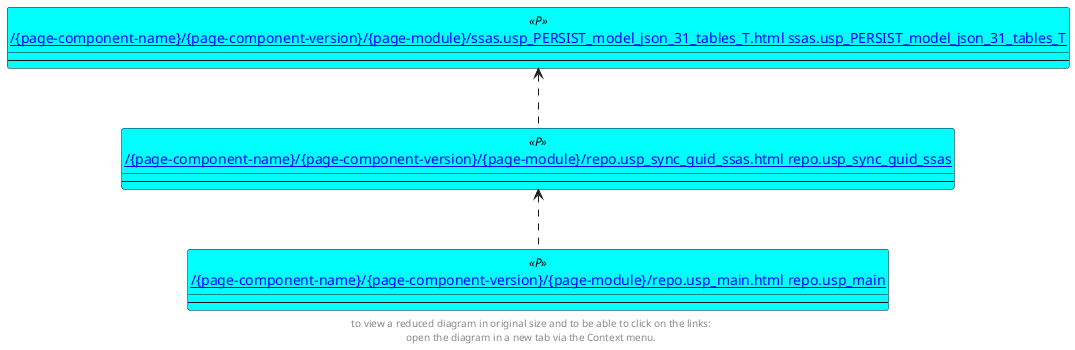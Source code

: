 @startuml
'Left to right direction
top to bottom direction
hide circle
'avoide "." issues:
set namespaceSeparator none


skinparam class {
  BackgroundColor White
  BackgroundColor<<FN>> Yellow
  BackgroundColor<<FS>> Yellow
  BackgroundColor<<FT>> LightGray
  BackgroundColor<<IF>> Yellow
  BackgroundColor<<IS>> Yellow
  BackgroundColor<<P>> Aqua
  BackgroundColor<<PC>> Aqua
  BackgroundColor<<SN>> Yellow
  BackgroundColor<<SO>> SlateBlue
  BackgroundColor<<TF>> LightGray
  BackgroundColor<<TR>> Tomato
  BackgroundColor<<U>> White
  BackgroundColor<<V>> WhiteSmoke
  BackgroundColor<<X>> Aqua
}


entity "[[{site-url}/{page-component-name}/{page-component-version}/{page-module}/repo.usp_main.html repo.usp_main]]" as repo.usp_main << P >> {
  --
}

entity "[[{site-url}/{page-component-name}/{page-component-version}/{page-module}/repo.usp_sync_guid_ssas.html repo.usp_sync_guid_ssas]]" as repo.usp_sync_guid_ssas << P >> {
  --
}

entity "[[{site-url}/{page-component-name}/{page-component-version}/{page-module}/ssas.usp_PERSIST_model_json_31_tables_T.html ssas.usp_PERSIST_model_json_31_tables_T]]" as ssas.usp_PERSIST_model_json_31_tables_T << P >> {
  --
}

repo.usp_sync_guid_ssas <.. repo.usp_main
ssas.usp_PERSIST_model_json_31_tables_T <.. repo.usp_sync_guid_ssas
footer
to view a reduced diagram in original size and to be able to click on the links:
open the diagram in a new tab via the Context menu.
end footer

@enduml

